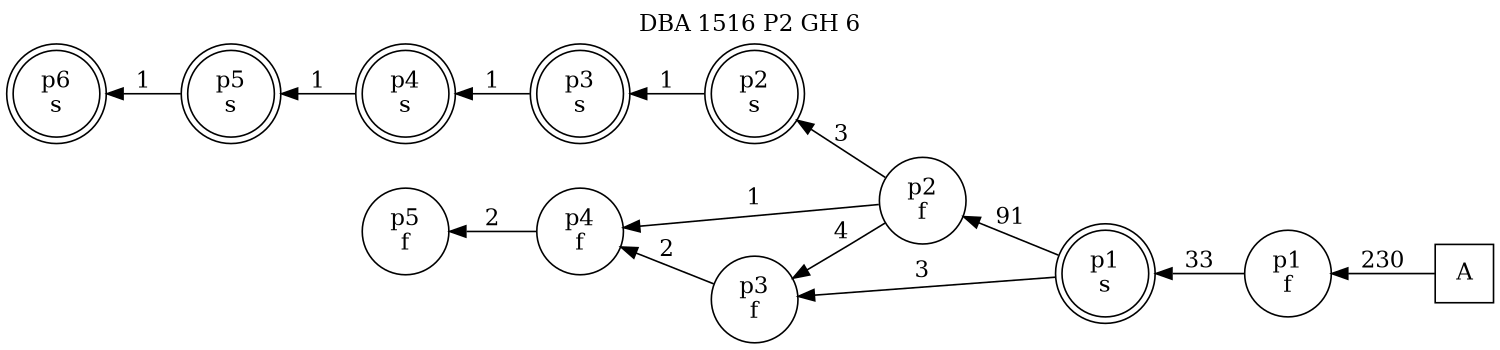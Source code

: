 digraph DBA_1516_P2_GH_6_GOOD {
labelloc="tl"
label= " DBA 1516 P2 GH 6 "
rankdir="RL";
graph [ size=" 10 , 10 !"]

"A" [shape="square" label="A"]
"p1_f" [shape="circle" label="p1
f"]
"p1_s" [shape="doublecircle" label="p1
s"]
"p2_f" [shape="circle" label="p2
f"]
"p3_f" [shape="circle" label="p3
f"]
"p4_f" [shape="circle" label="p4
f"]
"p5_f" [shape="circle" label="p5
f"]
"p2_s" [shape="doublecircle" label="p2
s"]
"p3_s" [shape="doublecircle" label="p3
s"]
"p4_s" [shape="doublecircle" label="p4
s"]
"p5_s" [shape="doublecircle" label="p5
s"]
"p6_s" [shape="doublecircle" label="p6
s"]
"A" -> "p1_f" [ label=230]
"p1_f" -> "p1_s" [ label=33]
"p1_s" -> "p2_f" [ label=91]
"p1_s" -> "p3_f" [ label=3]
"p2_f" -> "p3_f" [ label=4]
"p2_f" -> "p4_f" [ label=1]
"p2_f" -> "p2_s" [ label=3]
"p3_f" -> "p4_f" [ label=2]
"p4_f" -> "p5_f" [ label=2]
"p2_s" -> "p3_s" [ label=1]
"p3_s" -> "p4_s" [ label=1]
"p4_s" -> "p5_s" [ label=1]
"p5_s" -> "p6_s" [ label=1]
}
